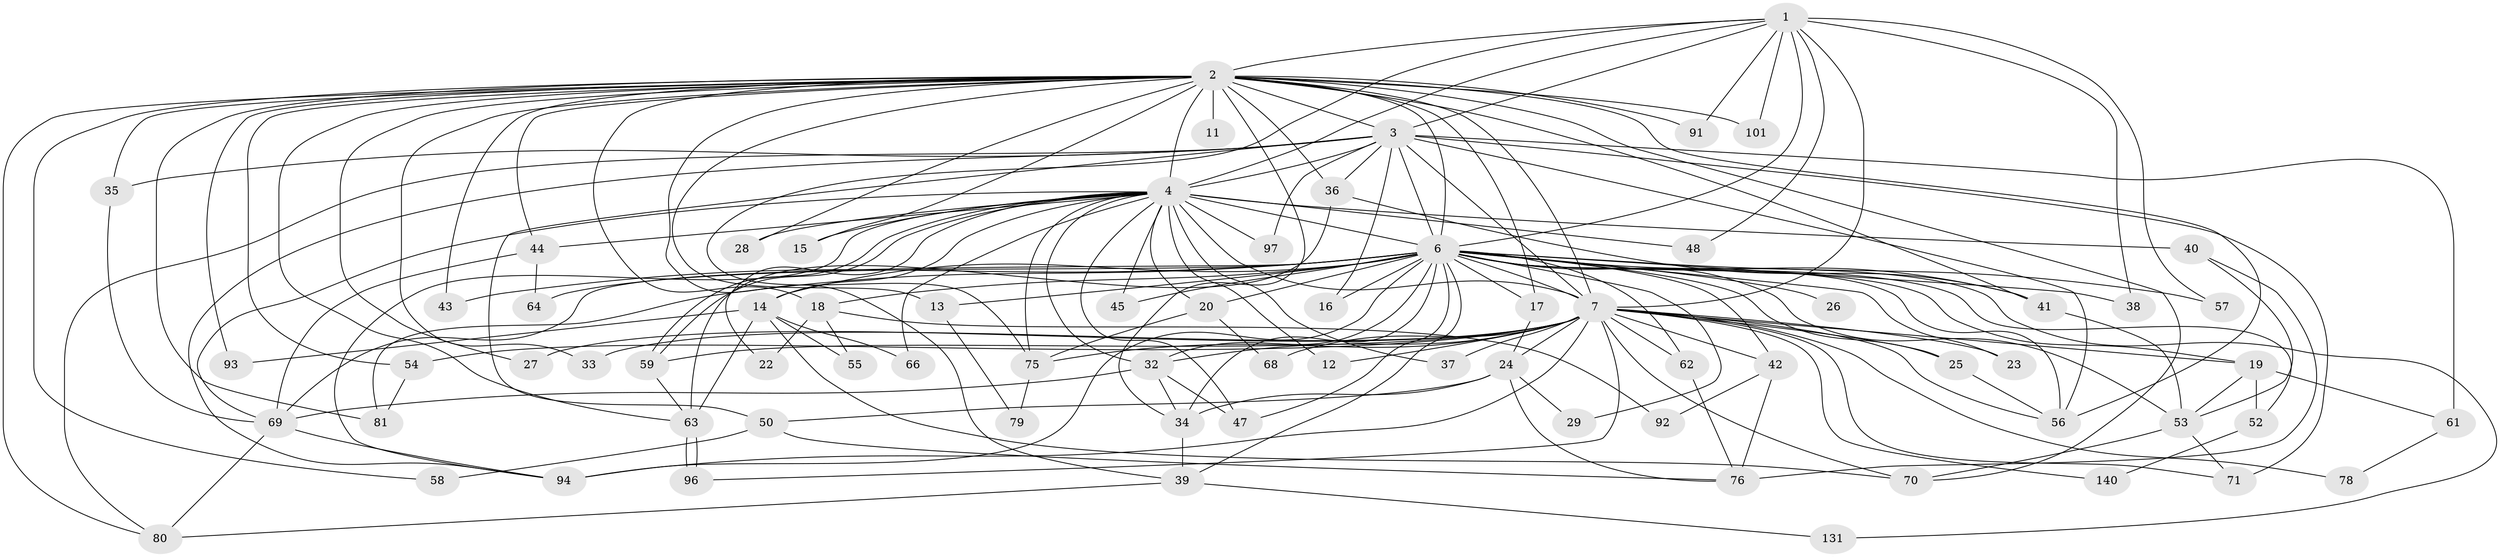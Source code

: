 // original degree distribution, {16: 0.00684931506849315, 22: 0.0136986301369863, 26: 0.02054794520547945, 25: 0.0136986301369863, 20: 0.00684931506849315, 32: 0.00684931506849315, 2: 0.5616438356164384, 3: 0.13013698630136986, 8: 0.00684931506849315, 5: 0.08904109589041095, 7: 0.0136986301369863, 6: 0.03424657534246575, 4: 0.0958904109589041}
// Generated by graph-tools (version 1.1) at 2025/17/03/04/25 18:17:33]
// undirected, 73 vertices, 178 edges
graph export_dot {
graph [start="1"]
  node [color=gray90,style=filled];
  1;
  2 [super="+116+8+30+65"];
  3 [super="+46+120+110+82"];
  4 [super="+5"];
  6 [super="+10+114+108+9"];
  7 [super="+49+31+74+103+144+145+21+87+84"];
  11;
  12;
  13;
  14;
  15;
  16;
  17;
  18 [super="+60"];
  19;
  20 [super="+73"];
  22;
  23;
  24 [super="+125"];
  25;
  26;
  27;
  28;
  29;
  32 [super="+137"];
  33;
  34 [super="+142+51+102"];
  35;
  36;
  37;
  38;
  39;
  40 [super="+83"];
  41;
  42;
  43;
  44 [super="+135"];
  45;
  47;
  48;
  50;
  52;
  53 [super="+124+128"];
  54;
  55;
  56 [super="+72+67"];
  57;
  58;
  59;
  61 [super="+85"];
  62;
  63 [super="+100"];
  64;
  66;
  68;
  69 [super="+141+109+104"];
  70 [super="+90"];
  71;
  75 [super="+106"];
  76 [super="+143+99"];
  78;
  79;
  80 [super="+113"];
  81 [super="+86"];
  91;
  92;
  93;
  94 [super="+98+95"];
  96;
  97;
  101;
  131;
  140;
  1 -- 2 [weight=2];
  1 -- 3;
  1 -- 4 [weight=2];
  1 -- 6 [weight=3];
  1 -- 7 [weight=2];
  1 -- 38;
  1 -- 48;
  1 -- 57;
  1 -- 75;
  1 -- 91;
  1 -- 101;
  2 -- 3 [weight=2];
  2 -- 4 [weight=6];
  2 -- 6 [weight=7];
  2 -- 7 [weight=5];
  2 -- 11 [weight=2];
  2 -- 17;
  2 -- 18;
  2 -- 27;
  2 -- 33 [weight=2];
  2 -- 54;
  2 -- 58;
  2 -- 80;
  2 -- 70;
  2 -- 13;
  2 -- 15;
  2 -- 91;
  2 -- 28;
  2 -- 34;
  2 -- 35;
  2 -- 36;
  2 -- 39;
  2 -- 41;
  2 -- 43;
  2 -- 44;
  2 -- 56;
  2 -- 63;
  2 -- 81;
  2 -- 101;
  2 -- 93;
  3 -- 4 [weight=3];
  3 -- 6 [weight=3];
  3 -- 7;
  3 -- 16;
  3 -- 35;
  3 -- 36;
  3 -- 50;
  3 -- 61 [weight=2];
  3 -- 97;
  3 -- 94;
  3 -- 80;
  3 -- 71 [weight=2];
  3 -- 56;
  4 -- 6 [weight=11];
  4 -- 7 [weight=3];
  4 -- 12;
  4 -- 15;
  4 -- 20;
  4 -- 22;
  4 -- 37;
  4 -- 40 [weight=2];
  4 -- 44 [weight=2];
  4 -- 45;
  4 -- 59;
  4 -- 59;
  4 -- 94 [weight=3];
  4 -- 69;
  4 -- 66;
  4 -- 75;
  4 -- 14;
  4 -- 28;
  4 -- 97;
  4 -- 47;
  4 -- 48;
  4 -- 32;
  6 -- 7 [weight=4];
  6 -- 16;
  6 -- 17;
  6 -- 20 [weight=2];
  6 -- 26 [weight=2];
  6 -- 32;
  6 -- 45;
  6 -- 64;
  6 -- 131;
  6 -- 69;
  6 -- 13;
  6 -- 25;
  6 -- 29;
  6 -- 38;
  6 -- 39;
  6 -- 41;
  6 -- 42;
  6 -- 52;
  6 -- 53 [weight=2];
  6 -- 14 [weight=2];
  6 -- 81 [weight=2];
  6 -- 18 [weight=2];
  6 -- 19;
  6 -- 23;
  6 -- 94 [weight=2];
  6 -- 34 [weight=2];
  6 -- 43;
  6 -- 47;
  6 -- 57;
  6 -- 62;
  6 -- 56 [weight=2];
  7 -- 12;
  7 -- 19;
  7 -- 23;
  7 -- 25;
  7 -- 27;
  7 -- 32;
  7 -- 33;
  7 -- 42 [weight=2];
  7 -- 54;
  7 -- 56;
  7 -- 62;
  7 -- 68;
  7 -- 71;
  7 -- 140;
  7 -- 94 [weight=3];
  7 -- 70;
  7 -- 96;
  7 -- 37;
  7 -- 24;
  7 -- 75;
  7 -- 78;
  7 -- 59;
  13 -- 79;
  14 -- 55;
  14 -- 66;
  14 -- 70;
  14 -- 93;
  14 -- 63;
  17 -- 24;
  18 -- 22;
  18 -- 55;
  18 -- 92;
  19 -- 52;
  19 -- 61;
  19 -- 53;
  20 -- 68;
  20 -- 75;
  24 -- 29;
  24 -- 34;
  24 -- 50 [weight=2];
  24 -- 76;
  25 -- 56;
  32 -- 47;
  32 -- 69;
  32 -- 34;
  34 -- 39;
  35 -- 69;
  36 -- 41;
  36 -- 63;
  39 -- 80;
  39 -- 131;
  40 -- 53;
  40 -- 76;
  41 -- 53;
  42 -- 92;
  42 -- 76;
  44 -- 64;
  44 -- 69;
  50 -- 58;
  50 -- 76;
  52 -- 140;
  53 -- 71;
  53 -- 70;
  54 -- 81;
  59 -- 63;
  61 -- 78;
  62 -- 76;
  63 -- 96;
  63 -- 96;
  69 -- 80;
  69 -- 94;
  75 -- 79;
}
